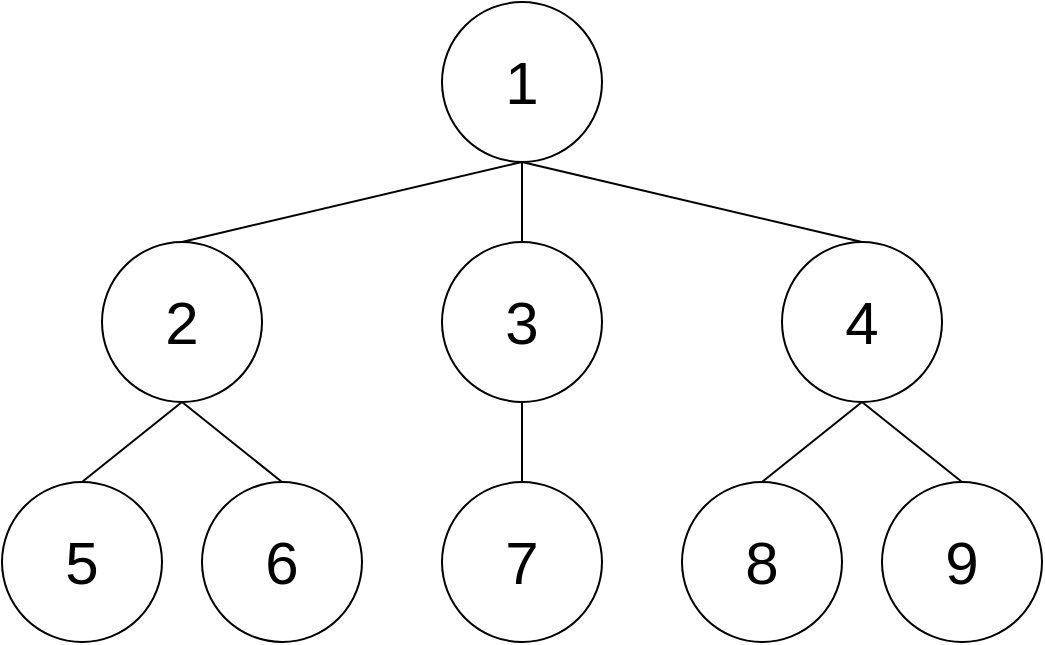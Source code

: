 <mxfile version="22.0.4" type="github">
  <diagram name="ページ1" id="YNkS_VGKy07iq9IQipum">
    <mxGraphModel dx="1482" dy="639" grid="1" gridSize="10" guides="1" tooltips="1" connect="1" arrows="1" fold="1" page="1" pageScale="1" pageWidth="827" pageHeight="1169" math="0" shadow="0">
      <root>
        <mxCell id="0" />
        <mxCell id="1" parent="0" />
        <mxCell id="KkZT9F6dAXcWdcflKkMC-1" value="&lt;font style=&quot;font-size: 30px;&quot;&gt;1&lt;/font&gt;" style="ellipse;whiteSpace=wrap;html=1;aspect=fixed;fontSize=30;" parent="1" vertex="1">
          <mxGeometry x="400" y="200" width="80" height="80" as="geometry" />
        </mxCell>
        <mxCell id="KkZT9F6dAXcWdcflKkMC-2" value="" style="endArrow=none;html=1;rounded=0;entryX=0.5;entryY=1;entryDx=0;entryDy=0;exitX=0.5;exitY=0;exitDx=0;exitDy=0;" parent="1" source="KkZT9F6dAXcWdcflKkMC-11" target="KkZT9F6dAXcWdcflKkMC-1" edge="1">
          <mxGeometry width="50" height="50" relative="1" as="geometry">
            <mxPoint x="540" y="360" as="sourcePoint" />
            <mxPoint x="360" y="390" as="targetPoint" />
          </mxGeometry>
        </mxCell>
        <mxCell id="KkZT9F6dAXcWdcflKkMC-6" value="" style="endArrow=none;html=1;rounded=0;entryX=0.5;entryY=1;entryDx=0;entryDy=0;exitX=0.5;exitY=0;exitDx=0;exitDy=0;" parent="1" source="KkZT9F6dAXcWdcflKkMC-10" target="KkZT9F6dAXcWdcflKkMC-1" edge="1">
          <mxGeometry width="50" height="50" relative="1" as="geometry">
            <mxPoint x="440" y="360" as="sourcePoint" />
            <mxPoint x="450" y="290" as="targetPoint" />
          </mxGeometry>
        </mxCell>
        <mxCell id="KkZT9F6dAXcWdcflKkMC-7" value="" style="endArrow=none;html=1;rounded=0;exitX=0.5;exitY=0;exitDx=0;exitDy=0;entryX=0.5;entryY=1;entryDx=0;entryDy=0;" parent="1" source="KkZT9F6dAXcWdcflKkMC-9" target="KkZT9F6dAXcWdcflKkMC-1" edge="1">
          <mxGeometry width="50" height="50" relative="1" as="geometry">
            <mxPoint x="340" y="360" as="sourcePoint" />
            <mxPoint x="440" y="280" as="targetPoint" />
          </mxGeometry>
        </mxCell>
        <mxCell id="KkZT9F6dAXcWdcflKkMC-9" value="2" style="ellipse;whiteSpace=wrap;html=1;aspect=fixed;fontSize=30;" parent="1" vertex="1">
          <mxGeometry x="230" y="320" width="80" height="80" as="geometry" />
        </mxCell>
        <mxCell id="KkZT9F6dAXcWdcflKkMC-10" value="3" style="ellipse;whiteSpace=wrap;html=1;aspect=fixed;fontSize=30;" parent="1" vertex="1">
          <mxGeometry x="400" y="320" width="80" height="80" as="geometry" />
        </mxCell>
        <mxCell id="KkZT9F6dAXcWdcflKkMC-11" value="4" style="ellipse;whiteSpace=wrap;html=1;aspect=fixed;fontSize=30;" parent="1" vertex="1">
          <mxGeometry x="570" y="320" width="80" height="80" as="geometry" />
        </mxCell>
        <mxCell id="2Gt7GK3JsLAGVWlUlVYX-1" value="6" style="ellipse;whiteSpace=wrap;html=1;aspect=fixed;fontSize=30;" vertex="1" parent="1">
          <mxGeometry x="280" y="440" width="80" height="80" as="geometry" />
        </mxCell>
        <mxCell id="2Gt7GK3JsLAGVWlUlVYX-2" value="" style="endArrow=none;html=1;rounded=0;entryX=0.5;entryY=1;entryDx=0;entryDy=0;exitX=0.5;exitY=0;exitDx=0;exitDy=0;" edge="1" parent="1" source="2Gt7GK3JsLAGVWlUlVYX-1" target="KkZT9F6dAXcWdcflKkMC-9">
          <mxGeometry width="50" height="50" relative="1" as="geometry">
            <mxPoint x="560" y="330" as="sourcePoint" />
            <mxPoint x="560" y="290" as="targetPoint" />
          </mxGeometry>
        </mxCell>
        <mxCell id="2Gt7GK3JsLAGVWlUlVYX-3" value="" style="endArrow=none;html=1;rounded=0;entryX=0.5;entryY=1;entryDx=0;entryDy=0;exitX=0.5;exitY=0;exitDx=0;exitDy=0;" edge="1" parent="1" source="2Gt7GK3JsLAGVWlUlVYX-5" target="KkZT9F6dAXcWdcflKkMC-10">
          <mxGeometry width="50" height="50" relative="1" as="geometry">
            <mxPoint x="460" y="340" as="sourcePoint" />
            <mxPoint x="460" y="300" as="targetPoint" />
          </mxGeometry>
        </mxCell>
        <mxCell id="2Gt7GK3JsLAGVWlUlVYX-4" value="5" style="ellipse;whiteSpace=wrap;html=1;aspect=fixed;fontSize=30;" vertex="1" parent="1">
          <mxGeometry x="180" y="440" width="80" height="80" as="geometry" />
        </mxCell>
        <mxCell id="2Gt7GK3JsLAGVWlUlVYX-5" value="7" style="ellipse;whiteSpace=wrap;html=1;aspect=fixed;fontSize=30;" vertex="1" parent="1">
          <mxGeometry x="400" y="440" width="80" height="80" as="geometry" />
        </mxCell>
        <mxCell id="2Gt7GK3JsLAGVWlUlVYX-6" value="" style="endArrow=none;html=1;rounded=0;entryX=0.5;entryY=1;entryDx=0;entryDy=0;exitX=0.5;exitY=0;exitDx=0;exitDy=0;" edge="1" parent="1" source="2Gt7GK3JsLAGVWlUlVYX-4" target="KkZT9F6dAXcWdcflKkMC-9">
          <mxGeometry width="50" height="50" relative="1" as="geometry">
            <mxPoint x="380" y="450" as="sourcePoint" />
            <mxPoint x="280" y="410" as="targetPoint" />
          </mxGeometry>
        </mxCell>
        <mxCell id="2Gt7GK3JsLAGVWlUlVYX-7" value="9" style="ellipse;whiteSpace=wrap;html=1;aspect=fixed;fontSize=30;" vertex="1" parent="1">
          <mxGeometry x="620" y="440" width="80" height="80" as="geometry" />
        </mxCell>
        <mxCell id="2Gt7GK3JsLAGVWlUlVYX-8" value="" style="endArrow=none;html=1;rounded=0;exitX=0.5;exitY=0;exitDx=0;exitDy=0;entryX=0.5;entryY=1;entryDx=0;entryDy=0;" edge="1" parent="1" source="2Gt7GK3JsLAGVWlUlVYX-7" target="KkZT9F6dAXcWdcflKkMC-11">
          <mxGeometry width="50" height="50" relative="1" as="geometry">
            <mxPoint x="900" y="330" as="sourcePoint" />
            <mxPoint x="610" y="420" as="targetPoint" />
          </mxGeometry>
        </mxCell>
        <mxCell id="2Gt7GK3JsLAGVWlUlVYX-9" value="8" style="ellipse;whiteSpace=wrap;html=1;aspect=fixed;fontSize=30;" vertex="1" parent="1">
          <mxGeometry x="520" y="440" width="80" height="80" as="geometry" />
        </mxCell>
        <mxCell id="2Gt7GK3JsLAGVWlUlVYX-10" value="" style="endArrow=none;html=1;rounded=0;exitX=0.5;exitY=0;exitDx=0;exitDy=0;entryX=0.5;entryY=1;entryDx=0;entryDy=0;" edge="1" parent="1" source="2Gt7GK3JsLAGVWlUlVYX-9" target="KkZT9F6dAXcWdcflKkMC-11">
          <mxGeometry width="50" height="50" relative="1" as="geometry">
            <mxPoint x="720" y="450" as="sourcePoint" />
            <mxPoint x="610" y="400" as="targetPoint" />
          </mxGeometry>
        </mxCell>
      </root>
    </mxGraphModel>
  </diagram>
</mxfile>
